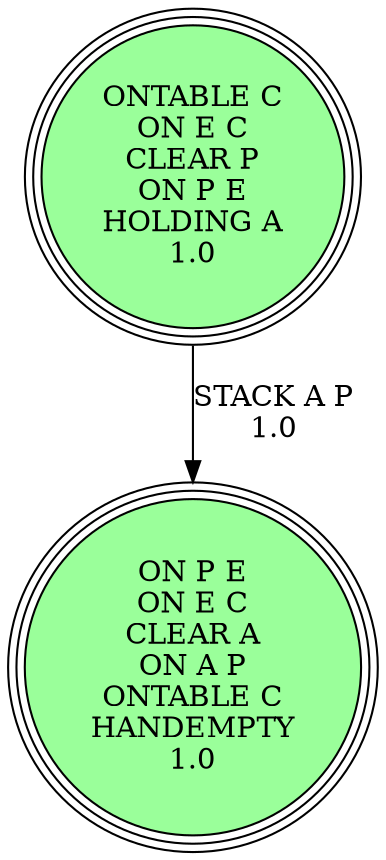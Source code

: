 digraph {
"ONTABLE C\nON E C\nCLEAR P\nON P E\nHOLDING A\n1.0\n" -> "ON P E\nON E C\nCLEAR A\nON A P\nONTABLE C\nHANDEMPTY\n1.0\n"[label="STACK A P\n1.0\n"];
"ON P E\nON E C\nCLEAR A\nON A P\nONTABLE C\nHANDEMPTY\n1.0\n" [shape=circle, style=filled, fillcolor=palegreen1, peripheries=3];
"ONTABLE C\nON E C\nCLEAR P\nON P E\nHOLDING A\n1.0\n" [shape=circle, style=filled, fillcolor=palegreen1, peripheries=3];
"ON P E\nON E C\nCLEAR A\nON A P\nONTABLE C\nHANDEMPTY\n1.0\n" [shape=circle, style=filled, fillcolor=palegreen1, peripheries=3];
}

